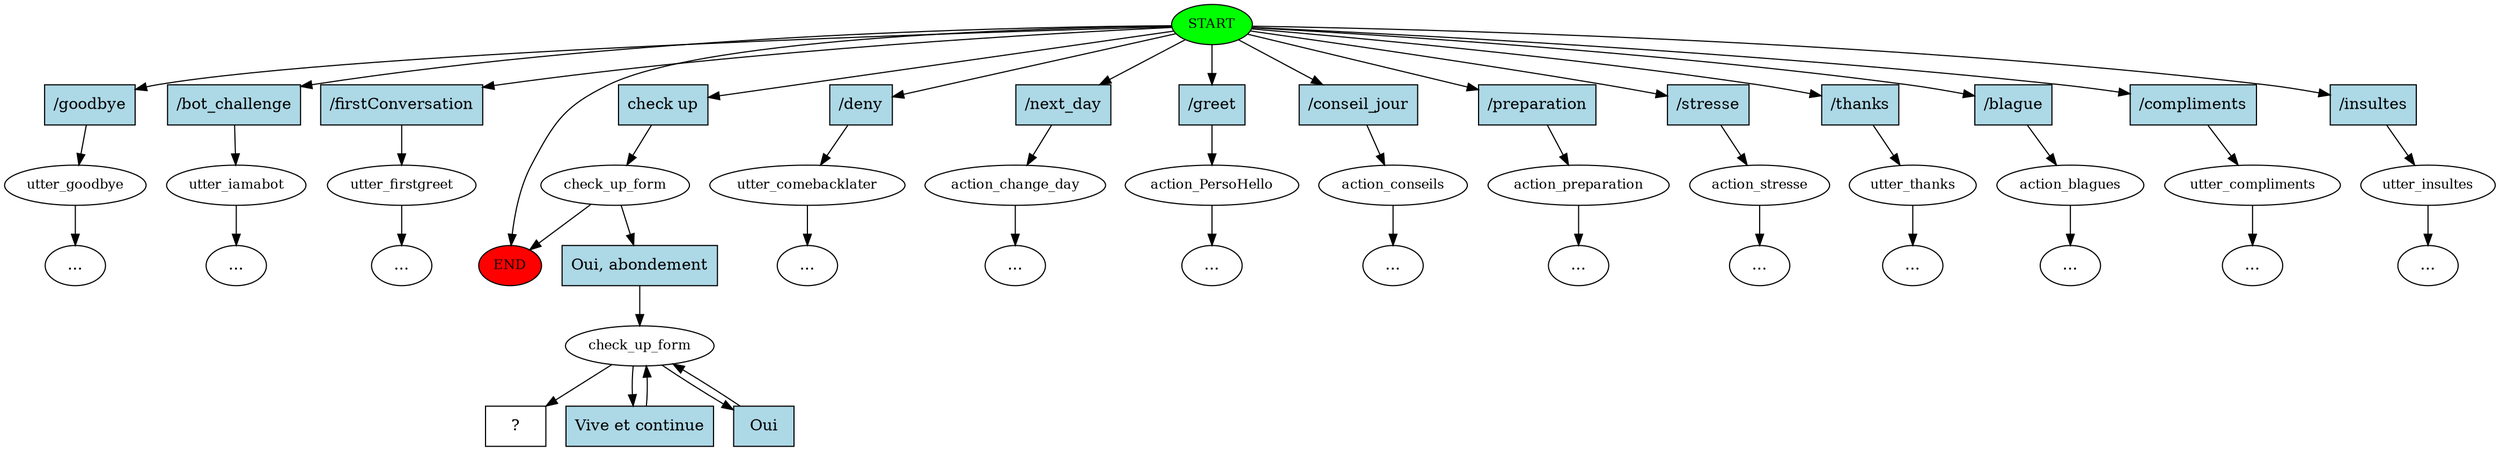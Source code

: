 digraph  {
0 [class="start active", fillcolor=green, fontsize=12, label=START, style=filled];
"-1" [class=end, fillcolor=red, fontsize=12, label=END, style=filled];
1 [class="", fontsize=12, label=utter_goodbye];
"-3" [class=ellipsis, label="..."];
2 [class="", fontsize=12, label=utter_iamabot];
"-4" [class=ellipsis, label="..."];
3 [class="", fontsize=12, label=utter_firstgreet];
4 [class="", fontsize=12, label=utter_comebacklater];
"-6" [class=ellipsis, label="..."];
5 [class=active, fontsize=12, label=check_up_form];
7 [class="", fontsize=12, label=action_change_day];
"-8" [class=ellipsis, label="..."];
8 [class="", fontsize=12, label=action_PersoHello];
"-9" [class=ellipsis, label="..."];
9 [class="", fontsize=12, label=action_conseils];
"-10" [class=ellipsis, label="..."];
10 [class="", fontsize=12, label=action_preparation];
"-11" [class=ellipsis, label="..."];
11 [class="", fontsize=12, label=action_stresse];
"-12" [class=ellipsis, label="..."];
12 [class="", fontsize=12, label=utter_thanks];
"-13" [class=ellipsis, label="..."];
13 [class="", fontsize=12, label=action_blagues];
"-14" [class=ellipsis, label="..."];
14 [class="", fontsize=12, label=utter_compliments];
"-15" [class=ellipsis, label="..."];
15 [class="", fontsize=12, label=utter_insultes];
"-16" [class=ellipsis, label="..."];
"-17" [class=ellipsis, label="..."];
18 [class=active, fontsize=12, label=check_up_form];
21 [class="intent dashed active", label="  ?  ", shape=rect];
22 [class=intent, fillcolor=lightblue, label="/goodbye", shape=rect, style=filled];
23 [class=intent, fillcolor=lightblue, label="/bot_challenge", shape=rect, style=filled];
24 [class=intent, fillcolor=lightblue, label="/firstConversation", shape=rect, style=filled];
25 [class=intent, fillcolor=lightblue, label="/deny", shape=rect, style=filled];
26 [class="intent active", fillcolor=lightblue, label="check up", shape=rect, style=filled];
27 [class=intent, fillcolor=lightblue, label="/next_day", shape=rect, style=filled];
28 [class=intent, fillcolor=lightblue, label="/greet", shape=rect, style=filled];
29 [class=intent, fillcolor=lightblue, label="/conseil_jour", shape=rect, style=filled];
30 [class=intent, fillcolor=lightblue, label="/preparation", shape=rect, style=filled];
31 [class=intent, fillcolor=lightblue, label="/stresse", shape=rect, style=filled];
32 [class=intent, fillcolor=lightblue, label="/thanks", shape=rect, style=filled];
33 [class=intent, fillcolor=lightblue, label="/blague", shape=rect, style=filled];
34 [class=intent, fillcolor=lightblue, label="/compliments", shape=rect, style=filled];
35 [class=intent, fillcolor=lightblue, label="/insultes", shape=rect, style=filled];
36 [class="intent active", fillcolor=lightblue, label="Oui, abondement", shape=rect, style=filled];
37 [class="intent active", fillcolor=lightblue, label="Vive et continue", shape=rect, style=filled];
38 [class="intent active", fillcolor=lightblue, label=Oui, shape=rect, style=filled];
0 -> "-1"  [class="", key=NONE, label=""];
0 -> 22  [class="", key=0];
0 -> 23  [class="", key=0];
0 -> 24  [class="", key=0];
0 -> 25  [class="", key=0];
0 -> 26  [class=active, key=0];
0 -> 27  [class="", key=0];
0 -> 28  [class="", key=0];
0 -> 29  [class="", key=0];
0 -> 30  [class="", key=0];
0 -> 31  [class="", key=0];
0 -> 32  [class="", key=0];
0 -> 33  [class="", key=0];
0 -> 34  [class="", key=0];
0 -> 35  [class="", key=0];
1 -> "-3"  [class="", key=NONE, label=""];
2 -> "-4"  [class="", key=NONE, label=""];
3 -> "-17"  [class="", key=NONE, label=""];
4 -> "-6"  [class="", key=NONE, label=""];
5 -> "-1"  [class="", key=NONE, label=""];
5 -> 36  [class=active, key=0];
7 -> "-8"  [class="", key=NONE, label=""];
8 -> "-9"  [class="", key=NONE, label=""];
9 -> "-10"  [class="", key=NONE, label=""];
10 -> "-11"  [class="", key=NONE, label=""];
11 -> "-12"  [class="", key=NONE, label=""];
12 -> "-13"  [class="", key=NONE, label=""];
13 -> "-14"  [class="", key=NONE, label=""];
14 -> "-15"  [class="", key=NONE, label=""];
15 -> "-16"  [class="", key=NONE, label=""];
18 -> 21  [class=active, key=NONE, label=""];
18 -> 37  [class=active, key=0];
18 -> 38  [class=active, key=0];
22 -> 1  [class="", key=0];
23 -> 2  [class="", key=0];
24 -> 3  [class="", key=0];
25 -> 4  [class="", key=0];
26 -> 5  [class=active, key=0];
27 -> 7  [class="", key=0];
28 -> 8  [class="", key=0];
29 -> 9  [class="", key=0];
30 -> 10  [class="", key=0];
31 -> 11  [class="", key=0];
32 -> 12  [class="", key=0];
33 -> 13  [class="", key=0];
34 -> 14  [class="", key=0];
35 -> 15  [class="", key=0];
36 -> 18  [class=active, key=0];
37 -> 18  [class=active, key=0];
38 -> 18  [class=active, key=0];
}
